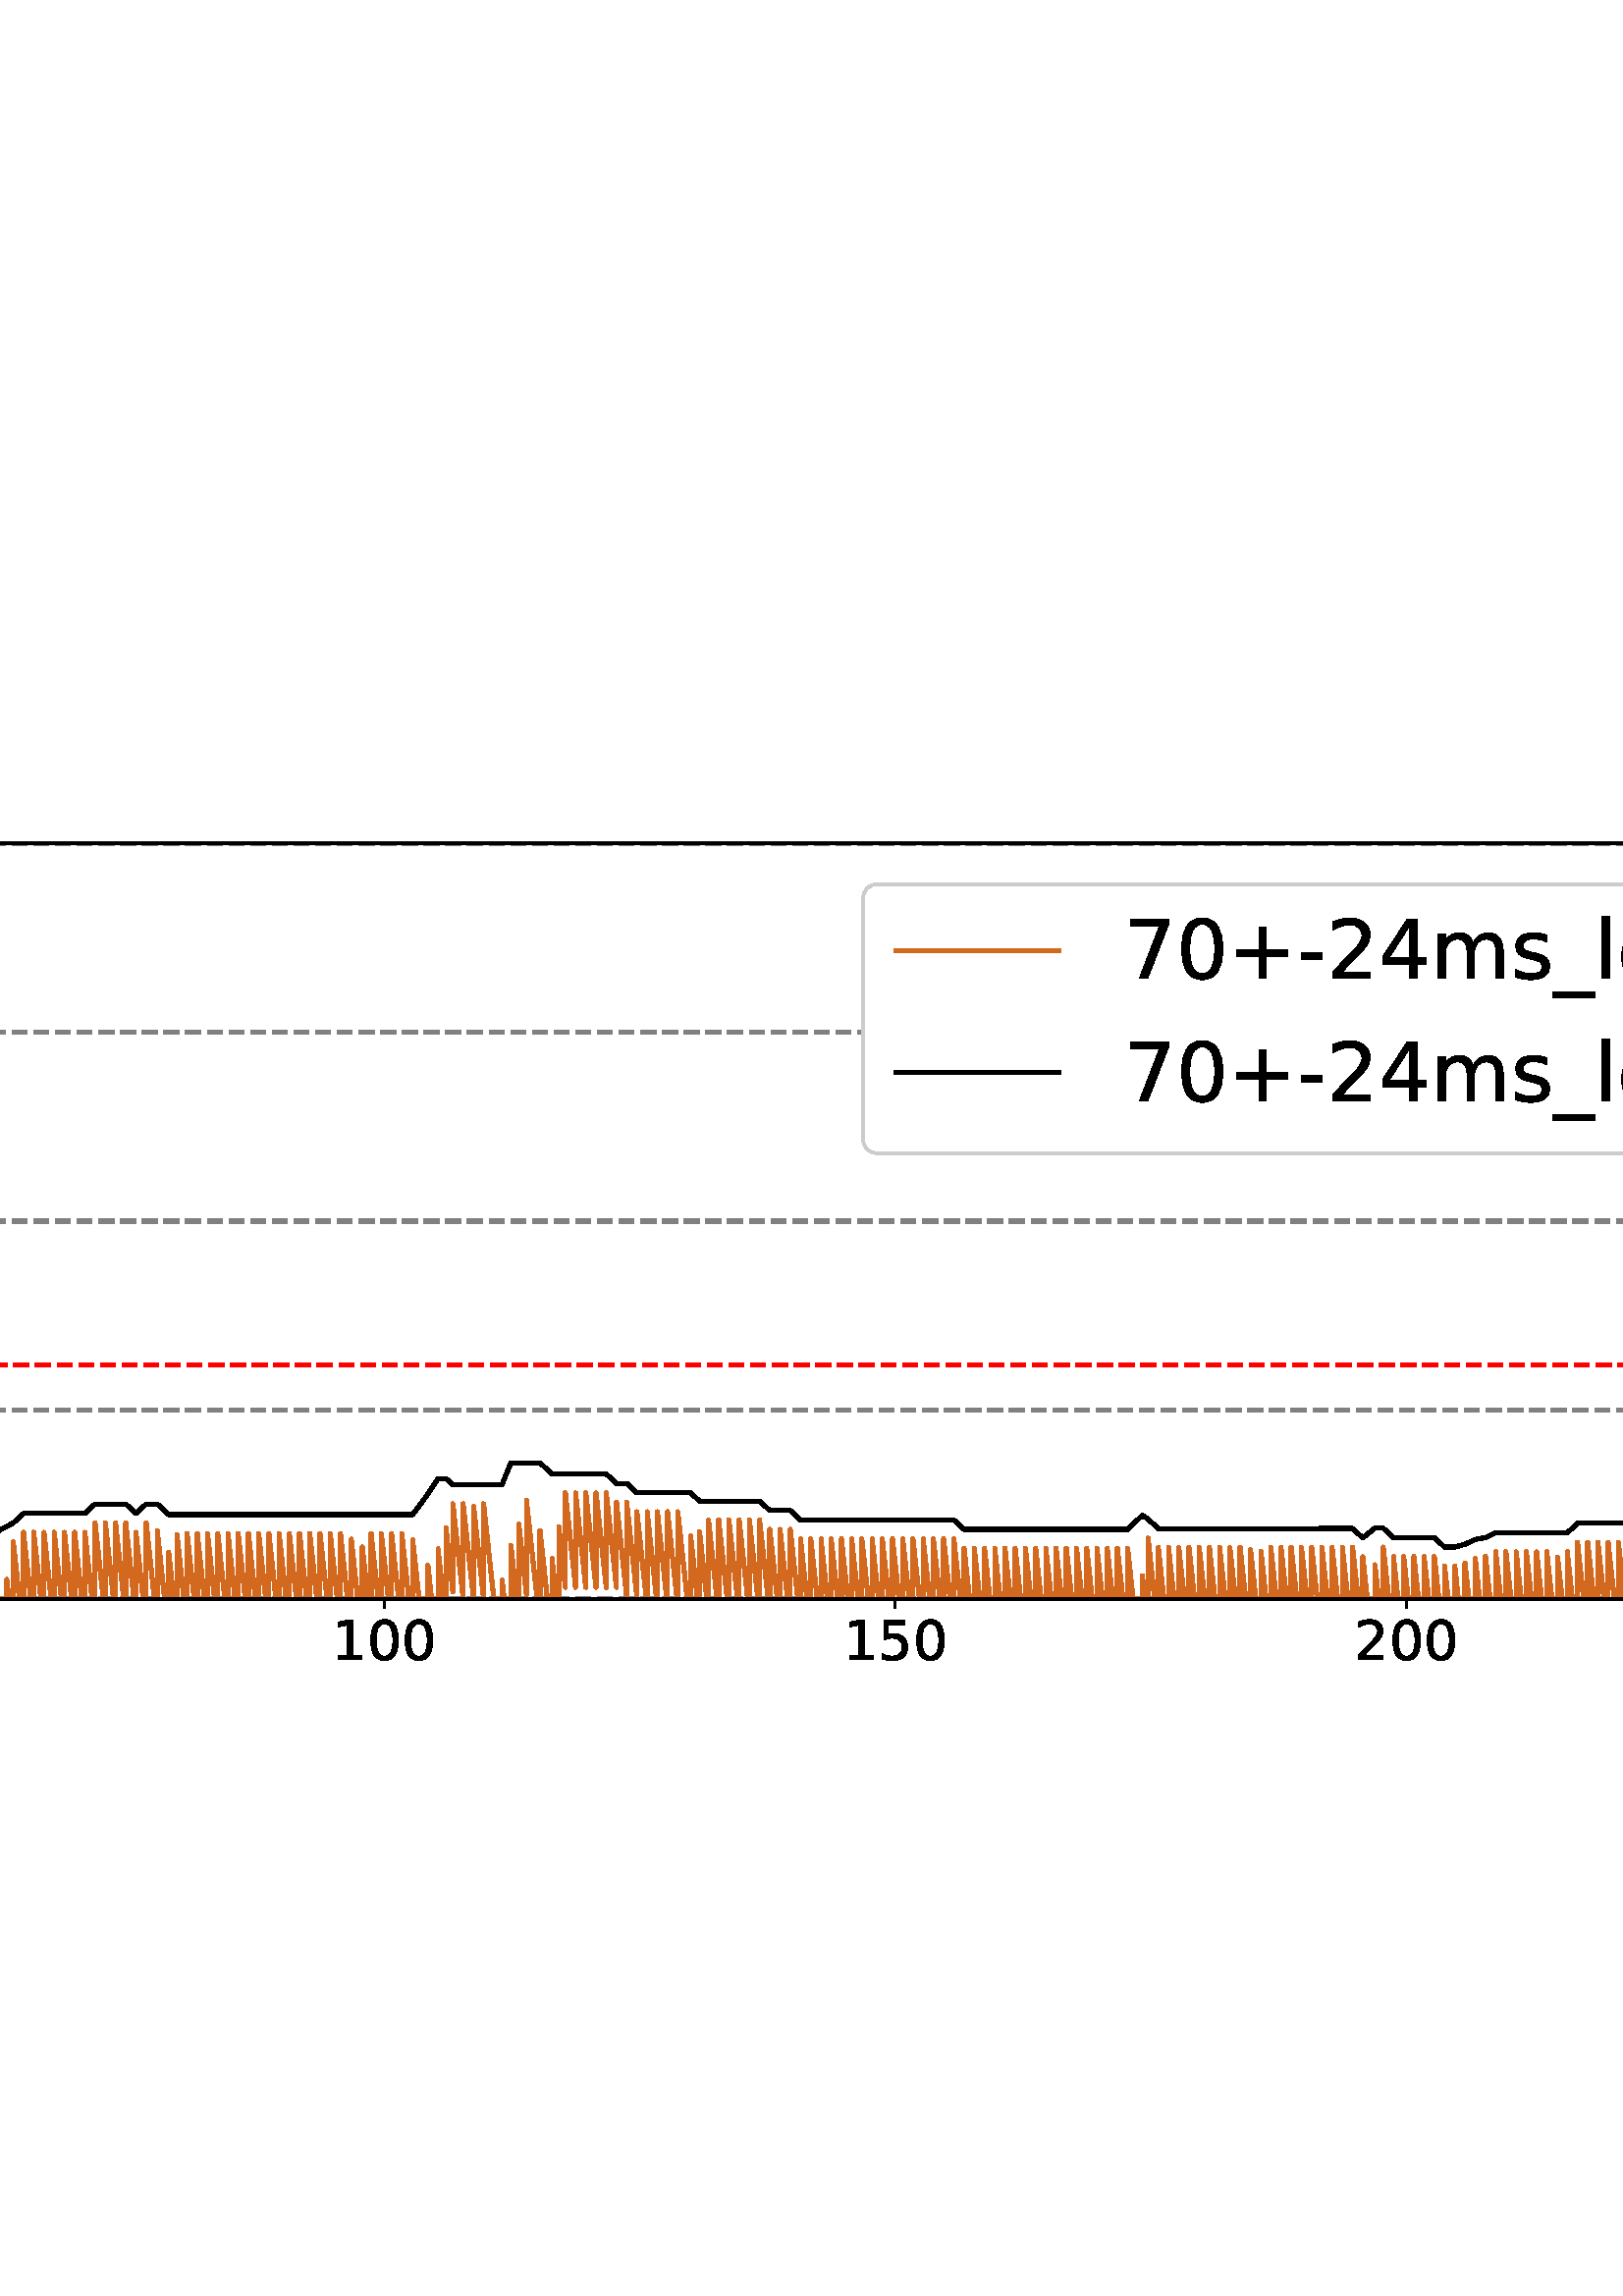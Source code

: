 %!PS-Adobe-3.0 EPSF-3.0
%%Orientation: portrait
%%BoundingBox: -414.0 216.0 1026.0 576.0
%%EndComments
%%BeginProlog
/mpldict 8 dict def
mpldict begin
/m { moveto } bind def
/l { lineto } bind def
/r { rlineto } bind def
/c { curveto } bind def
/cl { closepath } bind def
/box {
m
1 index 0 r
0 exch r
neg 0 r
cl
} bind def
/clipbox {
box
clip
newpath
} bind def
%!PS-Adobe-3.0 Resource-Font
%%Copyright: Copyright (c) 2003 by Bitstream, Inc. All Rights Reserved. Copyright (c) 2006 by Tavmjong Bah. All Rights Reserved. DejaVu changes are in public domain 
25 dict begin
/_d{bind def}bind def
/_m{moveto}_d
/_l{lineto}_d
/_cl{closepath eofill}_d
/_c{curveto}_d
/_sc{7 -1 roll{setcachedevice}{pop pop pop pop pop pop}ifelse}_d
/_e{exec}_d
/FontName /DejaVuSans def
/PaintType 0 def
/FontMatrix[.001 0 0 .001 0 0]def
/FontBBox[-1021 -463 1793 1232]def
/FontType 3 def
/Encoding [ /plus /hyphen /zero /one /two /four /five /six /seven /eight /underscore /a /b /c /e /f /l /m /n /o /r /s /t /u /y ] def
/FontInfo 10 dict dup begin
/FamilyName (DejaVu Sans) def
/FullName (DejaVu Sans) def
/Notice (Copyright (c) 2003 by Bitstream, Inc. All Rights Reserved. Copyright (c) 2006 by Tavmjong Bah. All Rights Reserved. DejaVu changes are in public domain ) def
/Weight (Book) def
/Version (Version 2.35) def
/ItalicAngle 0.0 def
/isFixedPitch false def
/UnderlinePosition -130 def
/UnderlineThickness 90 def
end readonly def
/CharStrings 26 dict dup begin
/.notdef 0 def
/plus{838 0 106 0 732 627 _sc
460 627 _m
460 355 _l
732 355 _l
732 272 _l
460 272 _l
460 0 _l
378 0 _l
378 272 _l
106 272 _l
106 355 _l
378 355 _l
378 627 _l
460 627 _l
_cl}_d
/hyphen{361 0 49 234 312 314 _sc
49 314 _m
312 314 _l
312 234 _l
49 234 _l
49 314 _l
_cl}_d
/zero{636 0 66 -13 570 742 _sc
318 664 _m
267 664 229 639 203 589 _c
177 539 165 464 165 364 _c
165 264 177 189 203 139 _c
229 89 267 64 318 64 _c
369 64 407 89 433 139 _c
458 189 471 264 471 364 _c
471 464 458 539 433 589 _c
407 639 369 664 318 664 _c
318 742 _m
399 742 461 709 505 645 _c
548 580 570 486 570 364 _c
570 241 548 147 505 83 _c
461 19 399 -13 318 -13 _c
236 -13 173 19 130 83 _c
87 147 66 241 66 364 _c
66 486 87 580 130 645 _c
173 709 236 742 318 742 _c
_cl}_d
/one{636 0 110 0 544 729 _sc
124 83 _m
285 83 _l
285 639 _l
110 604 _l
110 694 _l
284 729 _l
383 729 _l
383 83 _l
544 83 _l
544 0 _l
124 0 _l
124 83 _l
_cl}_d
/two{{636 0 73 0 536 742 _sc
192 83 _m
536 83 _l
536 0 _l
73 0 _l
73 83 _l
110 121 161 173 226 239 _c
290 304 331 346 348 365 _c
380 400 402 430 414 455 _c
426 479 433 504 433 528 _c
433 566 419 598 392 622 _c
365 646 330 659 286 659 _c
255 659 222 653 188 643 _c
154 632 117 616 78 594 _c
78 694 _l
118 710 155 722 189 730 _c
223 738 255 742 284 742 _c
}_e{359 742 419 723 464 685 _c
509 647 532 597 532 534 _c
532 504 526 475 515 449 _c
504 422 484 390 454 354 _c
446 344 420 317 376 272 _c
332 227 271 164 192 83 _c
_cl}_e}_d
/four{636 0 49 0 580 729 _sc
378 643 _m
129 254 _l
378 254 _l
378 643 _l
352 729 _m
476 729 _l
476 254 _l
580 254 _l
580 172 _l
476 172 _l
476 0 _l
378 0 _l
378 172 _l
49 172 _l
49 267 _l
352 729 _l
_cl}_d
/five{{636 0 77 -13 549 729 _sc
108 729 _m
495 729 _l
495 646 _l
198 646 _l
198 467 _l
212 472 227 476 241 478 _c
255 480 270 482 284 482 _c
365 482 429 459 477 415 _c
525 370 549 310 549 234 _c
549 155 524 94 475 51 _c
426 8 357 -13 269 -13 _c
238 -13 207 -10 175 -6 _c
143 -1 111 6 77 17 _c
77 116 _l
106 100 136 88 168 80 _c
199 72 232 69 267 69 _c
}_e{323 69 368 83 401 113 _c
433 143 450 183 450 234 _c
450 284 433 324 401 354 _c
368 384 323 399 267 399 _c
241 399 214 396 188 390 _c
162 384 135 375 108 363 _c
108 729 _l
_cl}_e}_d
/six{{636 0 70 -13 573 742 _sc
330 404 _m
286 404 251 388 225 358 _c
199 328 186 286 186 234 _c
186 181 199 139 225 109 _c
251 79 286 64 330 64 _c
374 64 409 79 435 109 _c
461 139 474 181 474 234 _c
474 286 461 328 435 358 _c
409 388 374 404 330 404 _c
526 713 _m
526 623 _l
501 635 476 644 451 650 _c
425 656 400 659 376 659 _c
310 659 260 637 226 593 _c
}_e{192 549 172 482 168 394 _c
187 422 211 444 240 459 _c
269 474 301 482 336 482 _c
409 482 467 459 509 415 _c
551 371 573 310 573 234 _c
573 159 550 99 506 54 _c
462 9 403 -13 330 -13 _c
246 -13 181 19 137 83 _c
92 147 70 241 70 364 _c
70 479 97 571 152 639 _c
206 707 280 742 372 742 _c
396 742 421 739 447 735 _c
472 730 498 723 526 713 _c
_cl}_e}_d
/seven{636 0 82 0 551 729 _sc
82 729 _m
551 729 _l
551 687 _l
286 0 _l
183 0 _l
432 646 _l
82 646 _l
82 729 _l
_cl}_d
/eight{{636 0 68 -13 568 742 _sc
318 346 _m
271 346 234 333 207 308 _c
180 283 167 249 167 205 _c
167 161 180 126 207 101 _c
234 76 271 64 318 64 _c
364 64 401 76 428 102 _c
455 127 469 161 469 205 _c
469 249 455 283 429 308 _c
402 333 365 346 318 346 _c
219 388 _m
177 398 144 418 120 447 _c
96 476 85 511 85 553 _c
85 611 105 657 147 691 _c
188 725 245 742 318 742 _c
}_e{390 742 447 725 489 691 _c
530 657 551 611 551 553 _c
551 511 539 476 515 447 _c
491 418 459 398 417 388 _c
464 377 501 355 528 323 _c
554 291 568 251 568 205 _c
568 134 546 80 503 43 _c
459 5 398 -13 318 -13 _c
237 -13 175 5 132 43 _c
89 80 68 134 68 205 _c
68 251 81 291 108 323 _c
134 355 171 377 219 388 _c
183 544 _m
183 506 194 476 218 455 _c
}_e{242 434 275 424 318 424 _c
360 424 393 434 417 455 _c
441 476 453 506 453 544 _c
453 582 441 611 417 632 _c
393 653 360 664 318 664 _c
275 664 242 653 218 632 _c
194 611 183 582 183 544 _c
_cl}_e}_d
/underscore{500 0 -9 -235 510 -165 _sc
510 -165 _m
510 -235 _l
-9 -235 _l
-9 -165 _l
510 -165 _l
_cl}_d
/a{{613 0 60 -13 522 560 _sc
343 275 _m
270 275 220 266 192 250 _c
164 233 150 205 150 165 _c
150 133 160 107 181 89 _c
202 70 231 61 267 61 _c
317 61 357 78 387 114 _c
417 149 432 196 432 255 _c
432 275 _l
343 275 _l
522 312 _m
522 0 _l
432 0 _l
432 83 _l
411 49 385 25 355 10 _c
325 -5 287 -13 243 -13 _c
187 -13 142 2 109 33 _c
76 64 60 106 60 159 _c
}_e{60 220 80 266 122 298 _c
163 329 224 345 306 345 _c
432 345 _l
432 354 _l
432 395 418 427 391 450 _c
364 472 326 484 277 484 _c
245 484 215 480 185 472 _c
155 464 127 453 100 439 _c
100 522 _l
132 534 164 544 195 550 _c
226 556 256 560 286 560 _c
365 560 424 539 463 498 _c
502 457 522 395 522 312 _c
_cl}_e}_d
/b{{635 0 91 -13 580 760 _sc
487 273 _m
487 339 473 390 446 428 _c
418 466 381 485 334 485 _c
286 485 249 466 222 428 _c
194 390 181 339 181 273 _c
181 207 194 155 222 117 _c
249 79 286 61 334 61 _c
381 61 418 79 446 117 _c
473 155 487 207 487 273 _c
181 464 _m
199 496 223 520 252 536 _c
281 552 316 560 356 560 _c
422 560 476 533 518 481 _c
559 428 580 359 580 273 _c
}_e{580 187 559 117 518 65 _c
476 13 422 -13 356 -13 _c
316 -13 281 -5 252 10 _c
223 25 199 49 181 82 _c
181 0 _l
91 0 _l
91 760 _l
181 760 _l
181 464 _l
_cl}_e}_d
/c{{550 0 55 -13 488 560 _sc
488 526 _m
488 442 _l
462 456 437 466 411 473 _c
385 480 360 484 334 484 _c
276 484 230 465 198 428 _c
166 391 150 339 150 273 _c
150 206 166 154 198 117 _c
230 80 276 62 334 62 _c
360 62 385 65 411 72 _c
437 79 462 90 488 104 _c
488 21 _l
462 9 436 0 410 -5 _c
383 -10 354 -13 324 -13 _c
242 -13 176 12 128 64 _c
}_e{79 115 55 185 55 273 _c
55 362 79 432 128 483 _c
177 534 244 560 330 560 _c
358 560 385 557 411 551 _c
437 545 463 537 488 526 _c
_cl}_e}_d
/e{{615 0 55 -13 562 560 _sc
562 296 _m
562 252 _l
149 252 _l
153 190 171 142 205 110 _c
238 78 284 62 344 62 _c
378 62 412 66 444 74 _c
476 82 509 95 541 113 _c
541 28 _l
509 14 476 3 442 -3 _c
408 -9 373 -13 339 -13 _c
251 -13 182 12 131 62 _c
80 112 55 181 55 268 _c
55 357 79 428 127 481 _c
175 533 241 560 323 560 _c
397 560 455 536 498 489 _c
}_e{540 441 562 377 562 296 _c
472 322 _m
471 371 457 410 431 440 _c
404 469 368 484 324 484 _c
274 484 234 469 204 441 _c
174 413 156 373 152 322 _c
472 322 _l
_cl}_e}_d
/f{352 0 23 0 371 760 _sc
371 760 _m
371 685 _l
285 685 _l
253 685 230 678 218 665 _c
205 652 199 629 199 595 _c
199 547 _l
347 547 _l
347 477 _l
199 477 _l
199 0 _l
109 0 _l
109 477 _l
23 477 _l
23 547 _l
109 547 _l
109 585 _l
109 645 123 690 151 718 _c
179 746 224 760 286 760 _c
371 760 _l
_cl}_d
/l{278 0 94 0 184 760 _sc
94 760 _m
184 760 _l
184 0 _l
94 0 _l
94 760 _l
_cl}_d
/m{{974 0 91 0 889 560 _sc
520 442 _m
542 482 569 511 600 531 _c
631 550 668 560 711 560 _c
767 560 811 540 842 500 _c
873 460 889 403 889 330 _c
889 0 _l
799 0 _l
799 327 _l
799 379 789 418 771 444 _c
752 469 724 482 686 482 _c
639 482 602 466 575 435 _c
548 404 535 362 535 309 _c
535 0 _l
445 0 _l
445 327 _l
445 379 435 418 417 444 _c
398 469 369 482 331 482 _c
}_e{285 482 248 466 221 435 _c
194 404 181 362 181 309 _c
181 0 _l
91 0 _l
91 547 _l
181 547 _l
181 462 _l
201 495 226 520 255 536 _c
283 552 317 560 357 560 _c
397 560 430 550 458 530 _c
486 510 506 480 520 442 _c
_cl}_e}_d
/n{634 0 91 0 549 560 _sc
549 330 _m
549 0 _l
459 0 _l
459 327 _l
459 379 448 417 428 443 _c
408 469 378 482 338 482 _c
289 482 251 466 223 435 _c
195 404 181 362 181 309 _c
181 0 _l
91 0 _l
91 547 _l
181 547 _l
181 462 _l
202 494 227 519 257 535 _c
286 551 320 560 358 560 _c
420 560 468 540 500 501 _c
532 462 549 405 549 330 _c
_cl}_d
/o{612 0 55 -13 557 560 _sc
306 484 _m
258 484 220 465 192 427 _c
164 389 150 338 150 273 _c
150 207 163 156 191 118 _c
219 80 257 62 306 62 _c
354 62 392 80 420 118 _c
448 156 462 207 462 273 _c
462 337 448 389 420 427 _c
392 465 354 484 306 484 _c
306 560 _m
384 560 445 534 490 484 _c
534 433 557 363 557 273 _c
557 183 534 113 490 63 _c
445 12 384 -13 306 -13 _c
227 -13 165 12 121 63 _c
77 113 55 183 55 273 _c
55 363 77 433 121 484 _c
165 534 227 560 306 560 _c
_cl}_d
/r{411 0 91 0 411 560 _sc
411 463 _m
401 469 390 473 378 476 _c
366 478 353 480 339 480 _c
288 480 249 463 222 430 _c
194 397 181 350 181 288 _c
181 0 _l
91 0 _l
91 547 _l
181 547 _l
181 462 _l
199 495 224 520 254 536 _c
284 552 321 560 365 560 _c
371 560 378 559 386 559 _c
393 558 401 557 411 555 _c
411 463 _l
_cl}_d
/s{{521 0 54 -13 472 560 _sc
443 531 _m
443 446 _l
417 458 391 468 364 475 _c
336 481 308 485 279 485 _c
234 485 200 478 178 464 _c
156 450 145 430 145 403 _c
145 382 153 366 169 354 _c
185 342 217 330 265 320 _c
296 313 _l
360 299 405 279 432 255 _c
458 230 472 195 472 151 _c
472 100 452 60 412 31 _c
372 1 316 -13 246 -13 _c
216 -13 186 -10 154 -5 _c
}_e{122 0 89 8 54 20 _c
54 113 _l
87 95 120 82 152 74 _c
184 65 216 61 248 61 _c
290 61 323 68 346 82 _c
368 96 380 117 380 144 _c
380 168 371 187 355 200 _c
339 213 303 226 247 238 _c
216 245 _l
160 257 119 275 95 299 _c
70 323 58 356 58 399 _c
58 450 76 490 112 518 _c
148 546 200 560 268 560 _c
301 560 332 557 362 552 _c
391 547 418 540 443 531 _c
}_e{_cl}_e}_d
/t{392 0 27 0 368 702 _sc
183 702 _m
183 547 _l
368 547 _l
368 477 _l
183 477 _l
183 180 _l
183 135 189 106 201 94 _c
213 81 238 75 276 75 _c
368 75 _l
368 0 _l
276 0 _l
206 0 158 13 132 39 _c
106 65 93 112 93 180 _c
93 477 _l
27 477 _l
27 547 _l
93 547 _l
93 702 _l
183 702 _l
_cl}_d
/u{634 0 85 -13 543 560 _sc
85 216 _m
85 547 _l
175 547 _l
175 219 _l
175 167 185 129 205 103 _c
225 77 255 64 296 64 _c
344 64 383 79 411 110 _c
439 141 453 183 453 237 _c
453 547 _l
543 547 _l
543 0 _l
453 0 _l
453 84 _l
431 50 405 26 377 10 _c
348 -5 315 -13 277 -13 _c
214 -13 166 6 134 45 _c
101 83 85 140 85 216 _c
311 560 _m
311 560 _l
_cl}_d
/y{592 0 30 -207 562 547 _sc
322 -50 _m
296 -114 271 -157 247 -177 _c
223 -197 191 -207 151 -207 _c
79 -207 _l
79 -132 _l
132 -132 _l
156 -132 175 -126 189 -114 _c
203 -102 218 -75 235 -31 _c
251 9 _l
30 547 _l
125 547 _l
296 119 _l
467 547 _l
562 547 _l
322 -50 _l
_cl}_d
end readonly def

/BuildGlyph
 {exch begin
 CharStrings exch
 2 copy known not{pop /.notdef}if
 true 3 1 roll get exec
 end}_d

/BuildChar {
 1 index /Encoding get exch get
 1 index /BuildGlyph get exec
}_d

FontName currentdict end definefont pop
end
%%EndProlog
mpldict begin
-414 216 translate
1440 360 0 0 clipbox
gsave
0 0 m
1440 0 l
1440 360 l
0 360 l
cl
1.000 setgray
fill
grestore
gsave
180 39.6 m
1296 39.6 l
1296 316.8 l
180 316.8 l
cl
1.000 setgray
fill
grestore
0.800 setlinewidth
1 setlinejoin
0 setlinecap
[] 0 setdash
0.000 setgray
gsave
/o {
gsave
newpath
translate
0.8 setlinewidth
1 setlinejoin
0 setlinecap
0 0 m
0 -3.5 l

gsave
0.000 setgray
fill
grestore
stroke
grestore
} bind def
180 39.6 o
grestore
/DejaVuSans findfont
20.000 scalefont
setfont
gsave
173.641 17.397 translate
0.0 rotate
0.0 0.0 m /zero glyphshow
grestore
gsave
/o {
gsave
newpath
translate
0.8 setlinewidth
1 setlinejoin
0 setlinecap
0 0 m
0 -3.5 l

gsave
0.000 setgray
fill
grestore
stroke
grestore
} bind def
367.421 39.6 o
grestore
gsave
354.702 17.397 translate
0.0 rotate
0.0 0.0 m /five glyphshow
12.725 0.0 m /zero glyphshow
grestore
gsave
/o {
gsave
newpath
translate
0.8 setlinewidth
1 setlinejoin
0 setlinecap
0 0 m
0 -3.5 l

gsave
0.000 setgray
fill
grestore
stroke
grestore
} bind def
554.842 39.6 o
grestore
gsave
535.764 17.397 translate
0.0 rotate
0.0 0.0 m /one glyphshow
12.725 0.0 m /zero glyphshow
25.449 0.0 m /zero glyphshow
grestore
gsave
/o {
gsave
newpath
translate
0.8 setlinewidth
1 setlinejoin
0 setlinecap
0 0 m
0 -3.5 l

gsave
0.000 setgray
fill
grestore
stroke
grestore
} bind def
742.263 39.6 o
grestore
gsave
723.185 17.397 translate
0.0 rotate
0.0 0.0 m /one glyphshow
12.725 0.0 m /five glyphshow
25.449 0.0 m /zero glyphshow
grestore
gsave
/o {
gsave
newpath
translate
0.8 setlinewidth
1 setlinejoin
0 setlinecap
0 0 m
0 -3.5 l

gsave
0.000 setgray
fill
grestore
stroke
grestore
} bind def
929.684 39.6 o
grestore
gsave
910.606 17.397 translate
0.0 rotate
0.0 0.0 m /two glyphshow
12.725 0.0 m /zero glyphshow
25.449 0.0 m /zero glyphshow
grestore
gsave
/o {
gsave
newpath
translate
0.8 setlinewidth
1 setlinejoin
0 setlinecap
0 0 m
0 -3.5 l

gsave
0.000 setgray
fill
grestore
stroke
grestore
} bind def
1117.11 39.6 o
grestore
gsave
1098.027 17.397 translate
0.0 rotate
0.0 0.0 m /two glyphshow
12.725 0.0 m /five glyphshow
25.449 0.0 m /zero glyphshow
grestore
1.500 setlinewidth
[5.55 2.4] 0 setdash
0.502 setgray
gsave
1116 277.2 180 39.6 clipbox
180 39.6 m
1296 39.6 l
stroke
grestore
0.800 setlinewidth
[] 0 setdash
0.000 setgray
gsave
/o {
gsave
newpath
translate
0.8 setlinewidth
1 setlinejoin
0 setlinecap
0 0 m
-3.5 0 l

gsave
0.000 setgray
fill
grestore
stroke
grestore
} bind def
180 39.6 o
grestore
gsave
160.281 31.998 translate
0.0 rotate
0.0 0.0 m /zero glyphshow
grestore
1.500 setlinewidth
[5.55 2.4] 0 setdash
0.502 setgray
gsave
1116 277.2 180 39.6 clipbox
180 108.9 m
1296 108.9 l
stroke
grestore
0.800 setlinewidth
[] 0 setdash
0.000 setgray
gsave
/o {
gsave
newpath
translate
0.8 setlinewidth
1 setlinejoin
0 setlinecap
0 0 m
-3.5 0 l

gsave
0.000 setgray
fill
grestore
stroke
grestore
} bind def
180 108.9 o
grestore
gsave
160.281 101.298 translate
0.0 rotate
0.0 0.0 m /two glyphshow
grestore
1.500 setlinewidth
[5.55 2.4] 0 setdash
0.502 setgray
gsave
1116 277.2 180 39.6 clipbox
180 178.2 m
1296 178.2 l
stroke
grestore
0.800 setlinewidth
[] 0 setdash
0.000 setgray
gsave
/o {
gsave
newpath
translate
0.8 setlinewidth
1 setlinejoin
0 setlinecap
0 0 m
-3.5 0 l

gsave
0.000 setgray
fill
grestore
stroke
grestore
} bind def
180 178.2 o
grestore
gsave
160.281 170.598 translate
0.0 rotate
0.0 0.0 m /four glyphshow
grestore
1.500 setlinewidth
[5.55 2.4] 0 setdash
0.502 setgray
gsave
1116 277.2 180 39.6 clipbox
180 247.5 m
1296 247.5 l
stroke
grestore
0.800 setlinewidth
[] 0 setdash
0.000 setgray
gsave
/o {
gsave
newpath
translate
0.8 setlinewidth
1 setlinejoin
0 setlinecap
0 0 m
-3.5 0 l

gsave
0.000 setgray
fill
grestore
stroke
grestore
} bind def
180 247.5 o
grestore
gsave
160.281 239.898 translate
0.0 rotate
0.0 0.0 m /six glyphshow
grestore
1.500 setlinewidth
[5.55 2.4] 0 setdash
0.502 setgray
gsave
1116 277.2 180 39.6 clipbox
180 316.8 m
1296 316.8 l
stroke
grestore
0.800 setlinewidth
[] 0 setdash
0.000 setgray
gsave
/o {
gsave
newpath
translate
0.8 setlinewidth
1 setlinejoin
0 setlinecap
0 0 m
-3.5 0 l

gsave
0.000 setgray
fill
grestore
stroke
grestore
} bind def
180 316.8 o
grestore
gsave
160.281 309.198 translate
0.0 rotate
0.0 0.0 m /eight glyphshow
grestore
1.500 setlinewidth
2 setlinecap
0.824 0.412 0.118 setrgbcolor
gsave
1116 277.2 180 39.6 clipbox
180 39.6 m
181.142 108.9 l
182.719 94.325 l
182.719 127.517 l
186.468 92.867 l
186.468 124.052 l
190.216 89.402 l
190.216 120.587 l
193.964 85.937 l
193.964 117.122 l
197.713 82.472 l
197.713 113.657 l
202.007 73.964 l
202.007 104.645 l
208.529 44.353 l
208.529 72.974 l
212.14 39.6 l
212.746 39.6 l
212.746 64.746 l
214.478 48.732 l
214.478 81.78 l
216.455 63.509 l
216.455 96.332 l
220.203 61.682 l
220.203 92.867 l
223.952 58.217 l
223.952 89.402 l
227.7 54.752 l
227.7 85.937 l
231.449 51.287 l
231.449 82.472 l
235.197 47.822 l
235.197 79.007 l
238.946 44.357 l
238.946 79.007 l
242.694 44.357 l
242.694 75.542 l
246.442 40.892 l
246.442 75.542 l
250.331 39.6 l
250.744 39.6 l
250.744 66.447 l
253.649 39.6 l
254.772 39.6 l
254.772 63.867 l
257.397 39.6 l
259.19 39.6 l
259.19 53.596 l
260.704 39.6 l
261.511 39.6 l
261.511 66.784 l
264.452 39.6 l
265.668 39.6 l
265.668 63.009 l
268.201 39.6 l
269.021 39.6 l
269.021 66.665 l
271.949 39.6 l
274.282 39.6 l
274.282 47.817 l
275.171 39.6 l
276.6 39.6 l
276.6 63.322 l
279.166 39.6 l
280.178 39.6 l
280.178 64.898 l
282.915 39.6 l
283.927 39.6 l
283.927 61.433 l
286.288 39.6 l
287.675 39.6 l
287.675 57.968 l
289.662 39.6 l
291.423 39.6 l
291.423 57.968 l
293.41 39.6 l
295.172 39.6 l
295.172 57.968 l
297.159 39.6 l
298.92 39.6 l
298.92 54.503 l
300.532 39.6 l
302.669 39.6 l
302.669 54.503 l
304.281 39.6 l
306.52 39.6 l
306.52 56.015 l
308.296 39.6 l
310.165 39.6 l
310.165 56.965 l
312.044 39.6 l
313.914 39.6 l
313.914 56.965 l
315.792 39.6 l
318.494 39.6 l
318.494 51.915 l
319.826 39.6 l
321.411 39.6 l
321.411 56.906 l
323.283 39.6 l
325.471 39.6 l
325.471 54.027 l
327.031 39.6 l
329.529 39.6 l
329.529 54.307 l
331.12 39.6 l
332.656 39.6 l
332.656 60.047 l
334.868 39.6 l
336.404 39.6 l
336.404 60.047 l
338.616 39.6 l
340.153 39.6 l
340.153 60.047 l
342.365 39.6 l
343.901 39.6 l
343.901 60.047 l
346.113 39.6 l
348.359 39.6 l
348.359 53.493 l
349.862 39.6 l
351.398 39.6 l
351.398 60.047 l
353.61 39.6 l
355.397 39.6 l
355.397 57.732 l
357.359 39.6 l
358.895 39.6 l
358.895 60.047 l
361.107 39.6 l
362.643 39.6 l
362.643 60.047 l
364.855 39.6 l
366.392 39.6 l
366.392 60.047 l
368.604 39.6 l
370.14 39.6 l
370.14 60.047 l
372.352 39.6 l
373.889 39.6 l
373.889 56.582 l
375.726 39.6 l
377.637 39.6 l
377.637 56.582 l
379.474 39.6 l
381.385 39.6 l
381.385 56.582 l
383.223 39.6 l
385.134 39.6 l
385.134 56.582 l
386.971 39.6 l
388.882 39.6 l
388.882 56.582 l
390.719 39.6 l
392.631 39.6 l
392.631 56.582 l
394.468 39.6 l
396.379 39.6 l
396.379 56.582 l
398.216 39.6 l
400.128 39.6 l
400.128 56.582 l
401.965 39.6 l
403.876 39.6 l
403.876 56.582 l
405.713 39.6 l
407.624 39.6 l
407.624 56.582 l
409.462 39.6 l
411.373 39.6 l
411.373 56.582 l
413.21 39.6 l
416.476 39.6 l
416.476 46.819 l
417.257 39.6 l
418.87 39.6 l
418.87 60.596 l
421.141 39.6 l
422.618 39.6 l
422.618 64.061 l
425.264 39.6 l
426.367 39.6 l
426.367 64.061 l
429.013 39.6 l
430.115 39.6 l
430.115 64.061 l
432.761 39.6 l
433.863 39.6 l
433.863 64.061 l
436.51 39.6 l
437.612 39.6 l
437.612 64.061 l
440.258 39.6 l
441.36 39.6 l
441.36 64.061 l
444.006 39.6 l
445.109 39.6 l
445.109 64.061 l
447.755 39.6 l
448.857 39.6 l
448.857 67.526 l
451.878 39.6 l
452.605 39.6 l
452.605 67.526 l
455.627 39.6 l
456.354 39.6 l
456.354 67.526 l
459.375 39.6 l
460.102 39.6 l
460.102 67.526 l
463.123 39.6 l
463.851 39.6 l
463.851 64.061 l
466.497 39.6 l
467.599 39.6 l
467.599 67.526 l
470.62 39.6 l
471.651 39.6 l
471.651 64.722 l
474.369 39.6 l
475.85 39.6 l
475.85 56.677 l
477.697 39.6 l
478.886 39.6 l
478.886 63.261 l
481.446 39.6 l
482.593 39.6 l
482.593 63.645 l
485.194 39.6 l
486.341 39.6 l
486.341 63.645 l
488.942 39.6 l
490.09 39.6 l
490.09 63.645 l
492.691 39.6 l
493.838 39.6 l
493.838 63.645 l
496.439 39.6 l
497.587 39.6 l
497.587 63.645 l
500.188 39.6 l
501.335 39.6 l
501.335 63.645 l
503.936 39.6 l
505.083 39.6 l
505.083 63.645 l
507.685 39.6 l
508.832 39.6 l
508.832 63.645 l
511.433 39.6 l
512.58 39.6 l
512.58 63.645 l
515.181 39.6 l
516.329 39.6 l
516.329 63.645 l
518.93 39.6 l
520.077 39.6 l
520.077 63.645 l
522.678 39.6 l
523.825 39.6 l
523.825 63.645 l
526.427 39.6 l
527.574 39.6 l
527.574 63.645 l
530.175 39.6 l
531.322 39.6 l
531.322 63.645 l
533.923 39.6 l
535.071 39.6 l
535.071 63.645 l
537.672 39.6 l
538.819 39.6 l
538.819 63.645 l
541.42 39.6 l
542.793 39.6 l
542.793 61.557 l
545.169 39.6 l
546.854 39.6 l
546.854 58.667 l
548.917 39.6 l
550.064 39.6 l
550.064 63.645 l
552.666 39.6 l
553.813 39.6 l
553.813 63.645 l
556.414 39.6 l
557.561 39.6 l
557.561 63.645 l
560.162 39.6 l
561.31 39.6 l
561.31 63.645 l
563.911 39.6 l
565.314 39.6 l
565.314 61.275 l
567.659 39.6 l
570.886 39.6 l
570.886 51.954 l
572.223 39.6 l
574.592 39.6 l
574.592 58.066 l
576.589 39.6 l
577.504 39.6 l
577.504 65.796 l
580.052 42.244 l
580.052 74.539 l
583.8 39.889 l
583.8 74.539 l
587.653 39.6 l
587.653 73.572 l
591.297 39.889 l
591.297 74.539 l
595.077 39.6 l
598.094 39.6 l
598.094 46.53 l
598.844 39.6 l
601.326 39.6 l
601.326 59.217 l
603.448 39.6 l
604.225 39.6 l
604.225 67.073 l
607.03 41.137 l
607.03 75.787 l
610.945 39.6 l
611.976 39.6 l
611.976 64.715 l
614.693 39.6 l
616.395 39.6 l
616.395 54.432 l
618.0 39.6 l
618.876 39.6 l
618.876 66.149 l
621.284 43.889 l
621.284 78.539 l
625.033 43.889 l
625.033 78.539 l
628.781 43.889 l
628.781 78.539 l
632.53 43.889 l
632.53 78.539 l
636.278 43.889 l
636.278 78.539 l
640.026 43.889 l
640.026 75.074 l
643.775 40.424 l
643.775 75.074 l
647.523 40.424 l
647.523 71.609 l
650.986 39.6 l
651.272 39.6 l
651.272 71.609 l
654.734 39.6 l
655.02 39.6 l
655.02 71.609 l
658.483 39.6 l
658.769 39.6 l
658.769 71.609 l
662.231 39.6 l
662.517 39.6 l
662.517 71.609 l
665.98 39.6 l
667.231 39.6 l
667.231 62.685 l
669.728 39.6 l
670.479 39.6 l
670.479 64.31 l
673.152 39.6 l
673.762 39.6 l
673.762 68.607 l
676.9 39.6 l
677.511 39.6 l
677.511 68.607 l
680.649 39.6 l
681.259 39.6 l
681.259 68.607 l
684.397 39.6 l
685.008 39.6 l
685.008 68.607 l
688.145 39.6 l
688.756 39.6 l
688.756 68.607 l
691.894 39.6 l
692.504 39.6 l
692.504 68.607 l
695.642 39.6 l
696.253 39.6 l
696.253 65.142 l
699.016 39.6 l
700.001 39.6 l
700.001 65.142 l
702.764 39.6 l
703.75 39.6 l
703.75 65.142 l
706.513 39.6 l
707.498 39.6 l
707.498 61.677 l
709.886 39.6 l
711.246 39.6 l
711.246 61.677 l
713.635 39.6 l
714.995 39.6 l
714.995 61.677 l
717.383 39.6 l
718.743 39.6 l
718.743 61.677 l
721.132 39.6 l
722.492 39.6 l
722.492 61.677 l
724.88 39.6 l
726.24 39.6 l
726.24 61.677 l
728.628 39.6 l
729.989 39.6 l
729.989 61.677 l
732.377 39.6 l
733.737 39.6 l
733.737 61.677 l
736.125 39.6 l
737.485 39.6 l
737.485 61.677 l
739.874 39.6 l
741.234 39.6 l
741.234 61.677 l
743.622 39.6 l
744.982 39.6 l
744.982 61.677 l
747.371 39.6 l
748.731 39.6 l
748.731 61.677 l
751.119 39.6 l
752.479 39.6 l
752.479 61.677 l
754.867 39.6 l
756.227 39.6 l
756.227 61.677 l
758.616 39.6 l
759.976 39.6 l
759.976 61.677 l
762.364 39.6 l
763.724 39.6 l
763.724 61.677 l
766.113 39.6 l
767.473 39.6 l
767.473 58.212 l
769.486 39.6 l
771.221 39.6 l
771.221 58.212 l
773.235 39.6 l
774.97 39.6 l
774.97 58.212 l
776.983 39.6 l
778.718 39.6 l
778.718 58.212 l
780.731 39.6 l
782.466 39.6 l
782.466 58.212 l
784.48 39.6 l
786.215 39.6 l
786.215 58.212 l
788.228 39.6 l
789.963 39.6 l
789.963 58.212 l
791.977 39.6 l
793.712 39.6 l
793.712 58.212 l
795.725 39.6 l
797.46 39.6 l
797.46 58.212 l
799.474 39.6 l
801.209 39.6 l
801.209 58.212 l
803.222 39.6 l
804.957 39.6 l
804.957 58.212 l
806.97 39.6 l
808.705 39.6 l
808.705 58.212 l
810.719 39.6 l
812.454 39.6 l
812.454 58.212 l
814.467 39.6 l
816.202 39.6 l
816.202 58.212 l
818.216 39.6 l
819.951 39.6 l
819.951 58.212 l
821.964 39.6 l
823.699 39.6 l
823.699 58.212 l
825.712 39.6 l
827.447 39.6 l
827.447 58.212 l
829.461 39.6 l
832.843 39.6 l
832.843 48.153 l
833.769 39.6 l
834.944 39.6 l
834.944 61.971 l
837.364 39.6 l
838.693 39.6 l
838.693 58.506 l
840.738 39.6 l
842.441 39.6 l
842.441 58.506 l
844.486 39.6 l
846.19 39.6 l
846.19 58.506 l
848.235 39.6 l
849.938 39.6 l
849.938 58.506 l
851.983 39.6 l
853.686 39.6 l
853.686 58.506 l
855.732 39.6 l
857.435 39.6 l
857.435 58.506 l
859.48 39.6 l
861.183 39.6 l
861.183 58.506 l
863.228 39.6 l
864.932 39.6 l
864.932 58.506 l
866.977 39.6 l
868.68 39.6 l
868.68 58.506 l
870.725 39.6 l
872.517 39.6 l
872.517 57.684 l
874.474 39.6 l
876.329 39.6 l
876.329 57.164 l
878.229 39.6 l
879.925 39.6 l
879.925 58.572 l
881.978 39.6 l
883.674 39.6 l
883.674 58.572 l
885.726 39.6 l
887.422 39.6 l
887.422 58.572 l
889.475 39.6 l
891.171 39.6 l
891.171 58.572 l
893.223 39.6 l
894.919 39.6 l
894.919 58.572 l
896.971 39.6 l
898.667 39.6 l
898.667 58.572 l
900.72 39.6 l
902.416 39.6 l
902.416 58.572 l
904.468 39.6 l
906.164 39.6 l
906.164 58.572 l
908.217 39.6 l
909.913 39.6 l
909.913 58.572 l
911.965 39.6 l
913.661 39.6 l
913.661 55.107 l
915.339 39.6 l
918.111 39.6 l
918.111 52.177 l
919.471 39.6 l
921.158 39.6 l
921.158 58.659 l
923.22 39.6 l
924.906 39.6 l
924.906 55.194 l
926.593 39.6 l
928.655 39.6 l
928.655 55.194 l
930.342 39.6 l
932.403 39.6 l
932.403 55.194 l
934.09 39.6 l
936.152 39.6 l
936.152 55.194 l
937.839 39.6 l
939.9 39.6 l
939.9 55.194 l
941.587 39.6 l
943.649 39.6 l
943.649 51.729 l
944.961 39.6 l
947.397 39.6 l
947.397 51.729 l
948.709 39.6 l
951.145 39.6 l
951.145 52.771 l
952.57 39.6 l
954.894 39.6 l
954.894 54.515 l
956.507 39.6 l
958.642 39.6 l
958.642 55.215 l
960.331 39.6 l
962.391 39.6 l
962.391 56.955 l
964.268 39.6 l
966.139 39.6 l
966.139 56.955 l
968.016 39.6 l
969.887 39.6 l
969.887 56.955 l
971.765 39.6 l
973.636 39.6 l
973.636 56.955 l
975.513 39.6 l
977.384 39.6 l
977.384 56.955 l
979.262 39.6 l
981.133 39.6 l
981.133 56.955 l
983.01 39.6 l
985.098 39.6 l
985.098 54.953 l
986.759 39.6 l
988.63 39.6 l
988.63 56.955 l
990.507 39.6 l
992.378 39.6 l
992.378 60.42 l
994.63 39.6 l
996.126 39.6 l
996.126 60.42 l
998.379 39.6 l
999.875 39.6 l
999.875 60.42 l
1002.127 39.6 l
1003.623 39.6 l
1003.623 60.42 l
1005.876 39.6 l
1007.372 39.6 l
1007.372 60.42 l
1009.624 39.6 l
1011.12 39.6 l
1011.12 60.42 l
1013.372 39.6 l
1014.868 39.6 l
1014.868 60.42 l
1017.121 39.6 l
1018.617 39.6 l
1018.617 60.42 l
1020.869 39.6 l
1022.365 39.6 l
1022.365 60.42 l
1024.618 39.6 l
1026.114 39.6 l
1026.114 60.42 l
1028.366 39.6 l
1029.862 39.6 l
1029.862 60.42 l
1032.114 39.6 l
1033.611 39.6 l
1033.611 60.42 l
1035.863 39.6 l
1037.359 39.6 l
1037.359 60.42 l
1039.611 39.6 l
1041.107 39.6 l
1041.107 60.42 l
1043.36 39.6 l
1044.856 39.6 l
1044.856 60.42 l
1047.108 39.6 l
1048.604 39.6 l
1048.604 60.42 l
1050.857 39.6 l
1052.353 39.6 l
1052.353 60.42 l
1054.605 39.6 l
1056.101 39.6 l
1056.101 60.42 l
1058.353 39.6 l
1059.85 39.6 l
1059.85 60.42 l
1062.102 39.6 l
1063.598 39.6 l
1063.598 60.42 l
1065.85 39.6 l
1067.346 39.6 l
1067.346 60.42 l
1069.599 39.6 l
1071.095 39.6 l
1071.095 60.42 l
1073.347 39.6 l
1074.843 39.6 l
1074.843 60.42 l
1077.096 39.6 l
1078.592 39.6 l
1078.592 60.42 l
1080.844 39.6 l
1082.34 39.6 l
1082.34 56.955 l
1084.218 39.6 l
1086.088 39.6 l
1086.088 56.955 l
1087.966 39.6 l
1089.837 39.6 l
1089.837 56.955 l
1091.714 39.6 l
1093.585 39.6 l
1093.585 56.955 l
1095.463 39.6 l
1097.334 39.6 l
1097.334 56.955 l
1099.211 39.6 l
1101.934 39.6 l
1101.934 50.311 l
1103.092 39.6 l
1104.831 39.6 l
1104.831 60.827 l
1107.127 39.6 l
1108.579 39.6 l
1108.579 60.827 l
1110.875 39.6 l
1112.982 39.6 l
1112.982 54.778 l
1114.624 39.6 l
1117.62 39.6 l
1117.62 51.437 l
1118.9 39.6 l
1121.314 39.6 l
1121.314 54.114 l
1122.884 39.6 l
1125.305 39.6 l
1125.305 55.117 l
1126.984 39.6 l
1128.7 39.6 l
1128.7 58.626 l
1130.759 39.6 l
1131.261 39.6 l
1131.261 69.608 l
1134.507 39.6 l
1134.818 39.6 l
1134.818 71.377 l
1138.256 39.6 l
1138.566 39.6 l
1138.566 71.377 l
1142.004 39.6 l
1142.315 39.6 l
1142.315 71.377 l
1145.752 39.6 l
1146.3 39.6 l
1146.3 69.188 l
1149.501 39.6 l
1149.812 39.6 l
1149.812 71.377 l
1153.249 39.6 l
1154.061 39.6 l
1154.061 66.751 l
1156.998 39.6 l
1157.308 39.6 l
1157.308 71.377 l
1160.746 39.6 l
1161.057 39.6 l
1161.057 67.912 l
1164.12 39.6 l
1164.805 39.6 l
1164.805 67.912 l
1167.868 39.6 l
1171.41 39.6 l
1171.41 47.858 l
1172.303 39.6 l
1173.924 39.6 l
1173.924 62.082 l
1176.119 41.794 l
1176.119 76.444 l
1179.799 42.423 l
1179.799 77.073 l
1183.547 42.423 l
1183.547 77.073 l
1187.296 42.423 l
1187.296 77.073 l
1191.044 42.423 l
1191.044 77.073 l
1194.793 42.423 l
1194.793 77.073 l
1198.541 42.423 l
1198.541 77.073 l
1202.289 42.423 l
1202.289 77.073 l
1206.038 42.423 l
1206.038 77.073 l
1209.786 42.423 l
1209.786 73.608 l
1213.535 39.6 l
1213.535 73.608 l
1217.283 39.6 l
1217.283 73.608 l
1221.032 39.6 l
1221.032 73.608 l
1224.78 39.6 l
1224.78 73.608 l
1228.528 39.6 l
1228.528 70.143 l
1231.833 39.6 l
1232.277 39.6 l
1232.277 70.143 l
1235.581 39.6 l
1236.123 39.6 l
1236.123 65.689 l
1238.945 39.6 l
1239.774 39.6 l
1239.774 66.588 l
1242.693 39.6 l
1245.293 39.6 l
1245.293 50.218 l
1246.442 39.6 l
1247.987 39.6 l
1247.987 61.903 l
1250.4 39.6 l
1251.019 39.6 l
1251.019 68.524 l
1254.148 39.6 l
1254.767 39.6 l
1254.767 68.524 l
1257.896 39.6 l
1258.854 39.6 l
1258.854 65.395 l
1261.645 39.6 l
1262.264 39.6 l
1262.264 68.524 l
1265.393 39.6 l
1266.013 39.6 l
1266.013 68.524 l
1269.142 39.6 l
1269.761 39.6 l
1269.761 68.524 l
1272.89 39.6 l
1273.67 39.6 l
1273.67 67.037 l
1276.638 39.6 l
1278.872 39.6 l
1278.872 53.6 l
1280.387 39.6 l
1282.735 39.6 l
1282.735 55.77 l
1284.485 39.6 l
1284.755 39.6 l
1284.755 71.753 l
1288.233 39.6 l
1288.503 39.6 l
1288.503 71.753 l
1291.981 39.6 l
1292.252 39.6 l
1292.252 71.753 l
1295.73 39.6 l
1296 39.6 l
1296 68.288 l
1296 68.288 l
stroke
grestore
0.000 setgray
gsave
1116 277.2 180 39.6 clipbox
180.556 130.487 m
181.142 135.905 l
235.197 85.937 l
238.946 85.937 l
242.694 82.472 l
246.442 82.472 l
250.744 78.495 l
254.772 78.495 l
259.19 74.412 l
269.021 74.412 l
274.282 69.548 l
276.6 71.828 l
280.178 71.828 l
287.675 64.898 l
295.172 64.898 l
298.92 61.433 l
302.669 61.433 l
306.52 63.895 l
313.914 63.895 l
318.494 66.532 l
321.411 63.836 l
325.471 63.836 l
329.529 66.977 l
370.14 66.977 l
373.889 63.512 l
411.373 63.512 l
418.87 67.526 l
422.618 70.991 l
445.109 70.991 l
448.857 74.456 l
460.102 74.456 l
463.851 70.991 l
467.599 74.456 l
471.651 74.456 l
475.85 70.575 l
565.314 70.575 l
570.886 78.11 l
574.592 83.824 l
577.504 83.824 l
580.052 81.469 l
591.297 81.469 l
598.094 81.64 l
601.326 89.554 l
611.976 89.554 l
616.395 85.469 l
636.278 85.469 l
640.026 82.004 l
643.775 82.004 l
647.523 78.539 l
667.231 78.539 l
670.479 75.537 l
692.504 75.537 l
696.253 72.072 l
703.75 72.072 l
707.498 68.607 l
763.724 68.607 l
767.473 65.142 l
827.447 65.142 l
832.843 70.312 l
834.944 68.901 l
838.693 65.436 l
909.913 65.502 l
913.661 62.037 l
918.111 65.589 l
921.158 65.589 l
924.906 62.124 l
939.9 62.124 l
943.649 58.659 l
947.397 58.659 l
951.145 59.701 l
954.894 61.445 l
958.642 62.145 l
962.391 63.885 l
988.63 63.885 l
992.378 67.35 l
1078.592 67.35 l
1082.34 63.885 l
1097.334 63.885 l
1101.934 65.113 l
1104.831 67.757 l
1112.982 67.757 l
1117.62 72.638 l
1121.314 74.815 l
1125.305 78.06 l
1128.7 78.307 l
1157.308 78.307 l
1161.057 74.842 l
1164.805 74.842 l
1171.41 81.191 l
1173.924 84.003 l
1206.038 84.003 l
1209.786 80.538 l
1224.78 80.538 l
1228.528 77.073 l
1232.277 77.073 l
1236.123 73.518 l
1245.293 73.518 l
1247.987 75.454 l
1278.872 75.454 l
1282.735 78.683 l
1292.252 78.683 l
1296 75.218 l
1296 75.218 l
stroke
grestore
0 setlinecap
[5.55 2.4] 0 setdash
1.000 0.000 0.000 setrgbcolor
gsave
1116 277.2 180 39.6 clipbox
180.556 125.344 m
1296 125.344 l
stroke
grestore
0.800 setlinewidth
0 setlinejoin
2 setlinecap
[] 0 setdash
0.000 setgray
gsave
180 39.6 m
180 316.8 l
stroke
grestore
gsave
1296 39.6 m
1296 316.8 l
stroke
grestore
gsave
180 39.6 m
1296 39.6 l
stroke
grestore
gsave
180 316.8 m
1296 316.8 l
stroke
grestore
1.000 setlinewidth
0 setlinecap
0.800 setgray
gsave
736.359 203.05 m
1275 203.05 l
1279 203.05 1281 205.05 1281 209.05 c
1281 295.8 l
1281 299.8 1279 301.8 1275 301.8 c
736.359 301.8 l
732.359 301.8 730.359 299.8 730.359 295.8 c
730.359 209.05 l
730.359 205.05 732.359 203.05 736.359 203.05 c
cl
gsave
1.000 setgray
fill
grestore
stroke
grestore
1.500 setlinewidth
1 setlinejoin
2 setlinecap
[] 0 setdash
0.824 0.412 0.118 setrgbcolor
gsave
742.359 277.503 m
802.359 277.503 l
stroke
grestore
0.000 setgray
/DejaVuSans findfont
30.000 scalefont
setfont
gsave
826.359 267.003 translate
0.0 rotate
0.0 0.0 m /seven glyphshow
19.087 0.0 m /zero glyphshow
38.174 0.0 m /plus glyphshow
63.311 0.0 m /hyphen glyphshow
74.136 0.0 m /two glyphshow
93.223 0.0 m /four glyphshow
112.31 0.0 m /m glyphshow
141.533 0.0 m /s glyphshow
157.163 0.0 m /underscore glyphshow
172.163 0.0 m /l glyphshow
180.498 0.0 m /o glyphshow
198.853 0.0 m /s glyphshow
214.482 0.0 m /s glyphshow
230.112 0.0 m /one glyphshow
249.199 0.0 m /underscore glyphshow
264.199 0.0 m /one glyphshow
283.286 0.0 m /underscore glyphshow
298.286 0.0 m /one glyphshow
317.373 0.0 m /underscore glyphshow
332.373 0.0 m /b glyphshow
351.416 0.0 m /u glyphshow
370.43 0.0 m /f glyphshow
380.991 0.0 m /f glyphshow
391.553 0.0 m /e glyphshow
410.01 0.0 m /r glyphshow
grestore
gsave
742.359 232.628 m
802.359 232.628 l
stroke
grestore
gsave
826.359 222.128 translate
0.0 rotate
0.0 0.0 m /seven glyphshow
19.087 0.0 m /zero glyphshow
38.174 0.0 m /plus glyphshow
63.311 0.0 m /hyphen glyphshow
74.136 0.0 m /two glyphshow
93.223 0.0 m /four glyphshow
112.31 0.0 m /m glyphshow
141.533 0.0 m /s glyphshow
157.163 0.0 m /underscore glyphshow
172.163 0.0 m /l glyphshow
180.498 0.0 m /o glyphshow
198.853 0.0 m /s glyphshow
214.482 0.0 m /s glyphshow
230.112 0.0 m /one glyphshow
249.199 0.0 m /underscore glyphshow
264.199 0.0 m /one glyphshow
283.286 0.0 m /underscore glyphshow
298.286 0.0 m /one glyphshow
317.373 0.0 m /underscore glyphshow
332.373 0.0 m /l glyphshow
340.708 0.0 m /a glyphshow
359.092 0.0 m /t glyphshow
370.854 0.0 m /e glyphshow
389.312 0.0 m /n glyphshow
408.325 0.0 m /c glyphshow
424.819 0.0 m /y glyphshow
grestore

end
showpage
